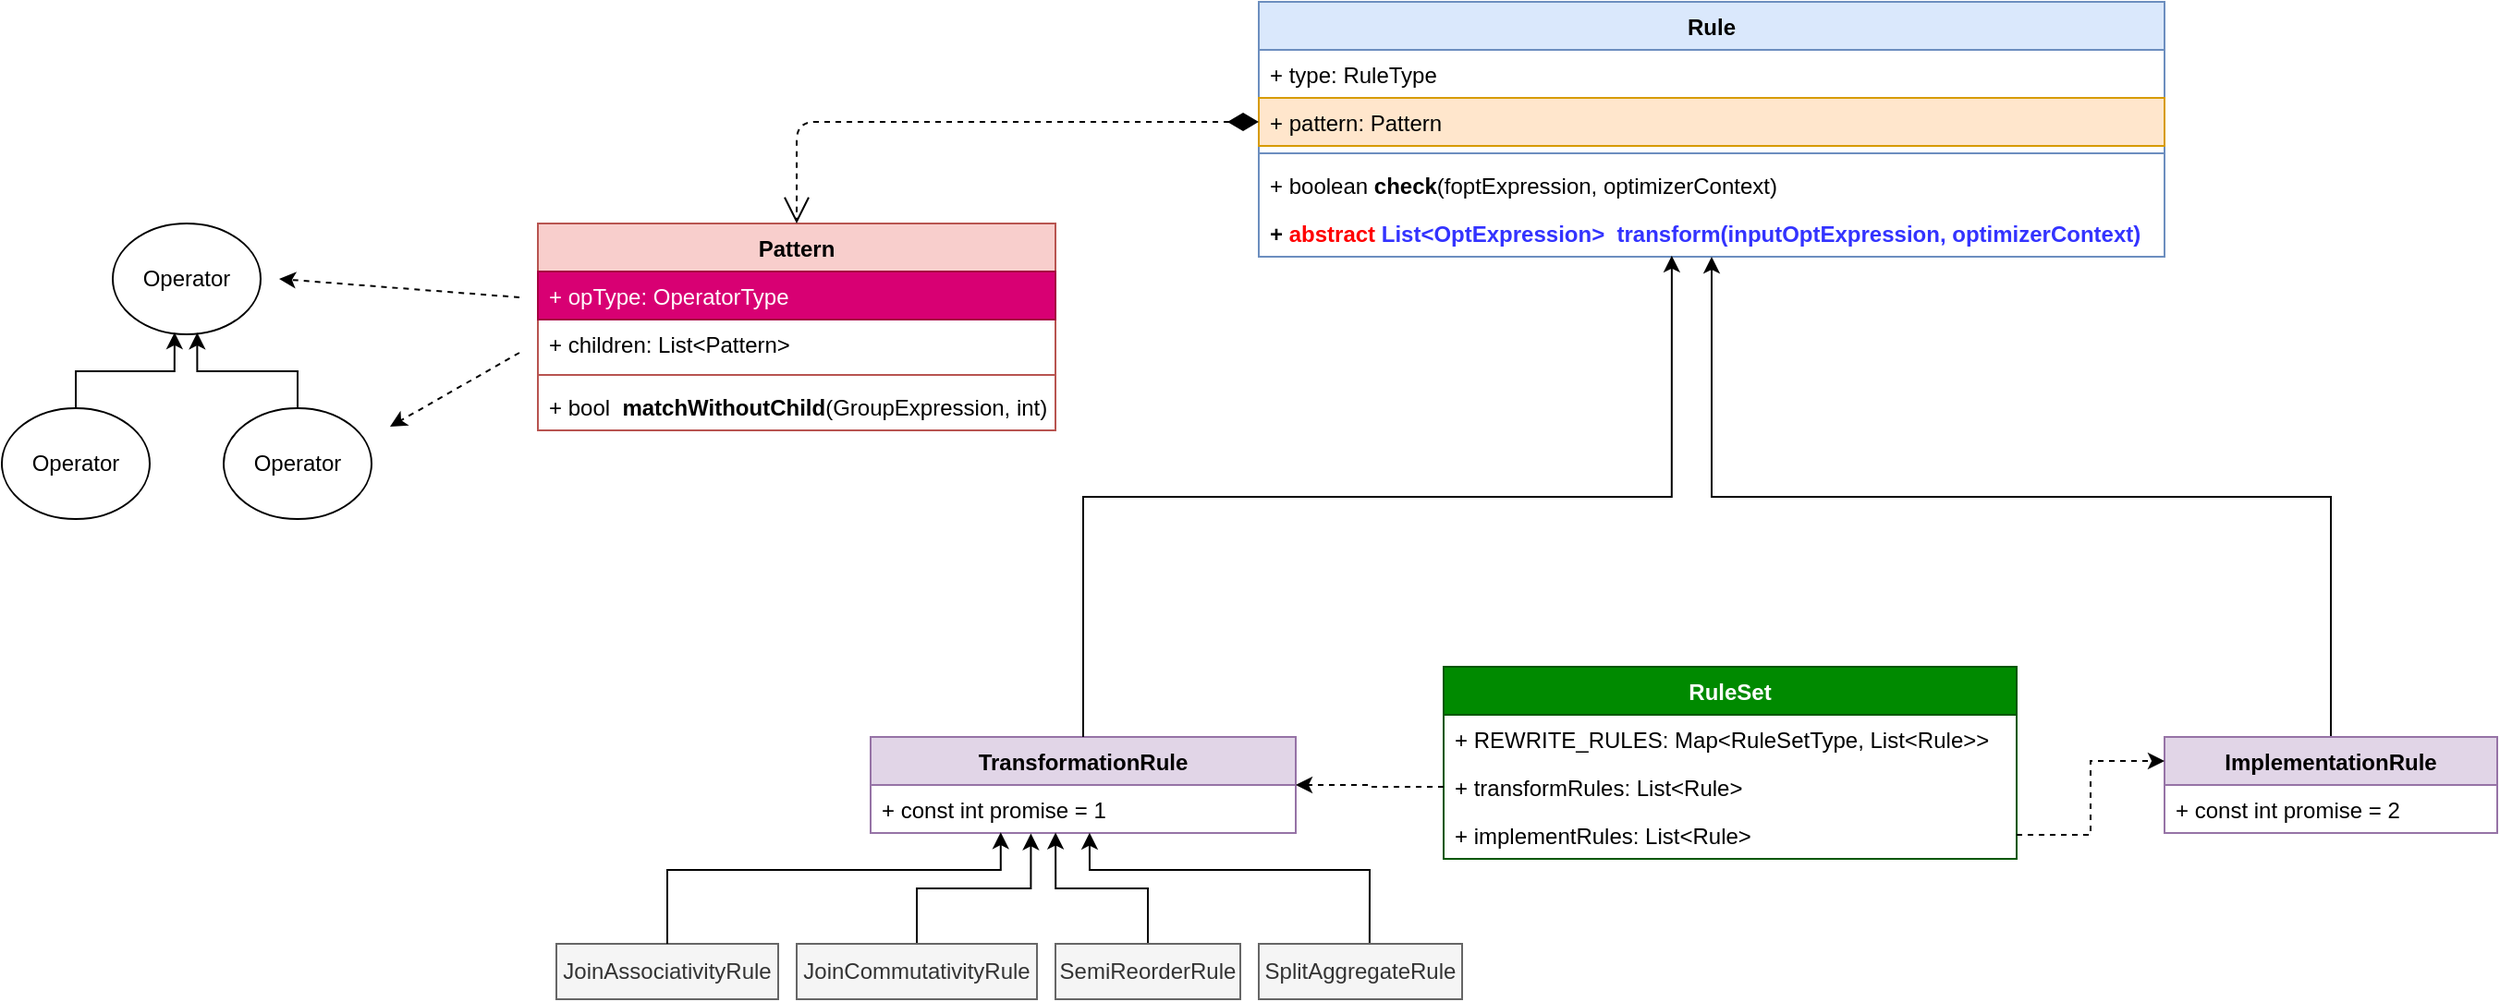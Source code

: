 <mxfile version="22.0.5" type="device">
  <diagram name="第 1 页" id="Gtit3rpH7SSGUtAuY61A">
    <mxGraphModel dx="2074" dy="1188" grid="1" gridSize="10" guides="1" tooltips="1" connect="1" arrows="1" fold="1" page="1" pageScale="1" pageWidth="827" pageHeight="1169" math="0" shadow="0">
      <root>
        <mxCell id="0" />
        <mxCell id="1" parent="0" />
        <mxCell id="MEuKXHh1rBBYqSsWhMJD-1" value="Rule" style="swimlane;fontStyle=1;align=center;verticalAlign=top;childLayout=stackLayout;horizontal=1;startSize=26;horizontalStack=0;resizeParent=1;resizeParentMax=0;resizeLast=0;collapsible=1;marginBottom=0;whiteSpace=wrap;html=1;fillColor=#dae8fc;strokeColor=#6c8ebf;" vertex="1" parent="1">
          <mxGeometry x="770" y="100" width="490" height="138" as="geometry" />
        </mxCell>
        <mxCell id="MEuKXHh1rBBYqSsWhMJD-2" value="+&amp;nbsp;type&lt;span style=&quot;background-color: initial;&quot;&gt;:&amp;nbsp;&lt;/span&gt;RuleType" style="text;strokeColor=none;fillColor=none;align=left;verticalAlign=top;spacingLeft=4;spacingRight=4;overflow=hidden;rotatable=0;points=[[0,0.5],[1,0.5]];portConstraint=eastwest;whiteSpace=wrap;html=1;" vertex="1" parent="MEuKXHh1rBBYqSsWhMJD-1">
          <mxGeometry y="26" width="490" height="26" as="geometry" />
        </mxCell>
        <mxCell id="MEuKXHh1rBBYqSsWhMJD-5" value="+&amp;nbsp;pattern&lt;span style=&quot;background-color: initial;&quot;&gt;:&amp;nbsp;Pattern&lt;/span&gt;" style="text;strokeColor=#d79b00;fillColor=#ffe6cc;align=left;verticalAlign=top;spacingLeft=4;spacingRight=4;overflow=hidden;rotatable=0;points=[[0,0.5],[1,0.5]];portConstraint=eastwest;whiteSpace=wrap;html=1;" vertex="1" parent="MEuKXHh1rBBYqSsWhMJD-1">
          <mxGeometry y="52" width="490" height="26" as="geometry" />
        </mxCell>
        <mxCell id="MEuKXHh1rBBYqSsWhMJD-3" value="" style="line;strokeWidth=1;fillColor=none;align=left;verticalAlign=middle;spacingTop=-1;spacingLeft=3;spacingRight=3;rotatable=0;labelPosition=right;points=[];portConstraint=eastwest;strokeColor=inherit;" vertex="1" parent="MEuKXHh1rBBYqSsWhMJD-1">
          <mxGeometry y="78" width="490" height="8" as="geometry" />
        </mxCell>
        <mxCell id="MEuKXHh1rBBYqSsWhMJD-4" value="+ boolean &lt;b&gt;check&lt;/b&gt;(foptExpression, optimizerContext)" style="text;strokeColor=none;fillColor=none;align=left;verticalAlign=top;spacingLeft=4;spacingRight=4;overflow=hidden;rotatable=0;points=[[0,0.5],[1,0.5]];portConstraint=eastwest;whiteSpace=wrap;html=1;" vertex="1" parent="MEuKXHh1rBBYqSsWhMJD-1">
          <mxGeometry y="86" width="490" height="26" as="geometry" />
        </mxCell>
        <mxCell id="MEuKXHh1rBBYqSsWhMJD-12" value="&lt;b&gt;+ &lt;font color=&quot;#ff0000&quot;&gt;abstract&lt;/font&gt; &lt;font color=&quot;#3333ff&quot;&gt;List&amp;lt;OptExpression&amp;gt;&amp;nbsp;&lt;span style=&quot;background-color: initial;&quot;&gt;&amp;nbsp;&lt;/span&gt;transform&lt;span style=&quot;background-color: initial;&quot;&gt;(inputOptExpression, optimizerContext)&lt;/span&gt;&lt;/font&gt;&lt;/b&gt;" style="text;strokeColor=none;fillColor=none;align=left;verticalAlign=top;spacingLeft=4;spacingRight=4;overflow=hidden;rotatable=0;points=[[0,0.5],[1,0.5]];portConstraint=eastwest;whiteSpace=wrap;html=1;" vertex="1" parent="MEuKXHh1rBBYqSsWhMJD-1">
          <mxGeometry y="112" width="490" height="26" as="geometry" />
        </mxCell>
        <mxCell id="MEuKXHh1rBBYqSsWhMJD-6" value="Pattern" style="swimlane;fontStyle=1;align=center;verticalAlign=top;childLayout=stackLayout;horizontal=1;startSize=26;horizontalStack=0;resizeParent=1;resizeParentMax=0;resizeLast=0;collapsible=1;marginBottom=0;whiteSpace=wrap;html=1;fillColor=#f8cecc;strokeColor=#b85450;" vertex="1" parent="1">
          <mxGeometry x="380" y="220" width="280" height="112" as="geometry" />
        </mxCell>
        <mxCell id="MEuKXHh1rBBYqSsWhMJD-7" value="+&amp;nbsp;opType&lt;span style=&quot;background-color: initial;&quot;&gt;:&amp;nbsp;&lt;/span&gt;&lt;span style=&quot;background-color: initial;&quot;&gt;OperatorType&lt;/span&gt;" style="text;strokeColor=#A50040;fillColor=#d80073;align=left;verticalAlign=top;spacingLeft=4;spacingRight=4;overflow=hidden;rotatable=0;points=[[0,0.5],[1,0.5]];portConstraint=eastwest;whiteSpace=wrap;html=1;fontColor=#ffffff;" vertex="1" parent="MEuKXHh1rBBYqSsWhMJD-6">
          <mxGeometry y="26" width="280" height="26" as="geometry" />
        </mxCell>
        <mxCell id="MEuKXHh1rBBYqSsWhMJD-8" value="+&amp;nbsp;children&lt;span style=&quot;background-color: initial;&quot;&gt;: List&amp;lt;&lt;/span&gt;Pattern&amp;gt;" style="text;align=left;verticalAlign=top;spacingLeft=4;spacingRight=4;overflow=hidden;rotatable=0;points=[[0,0.5],[1,0.5]];portConstraint=eastwest;whiteSpace=wrap;html=1;" vertex="1" parent="MEuKXHh1rBBYqSsWhMJD-6">
          <mxGeometry y="52" width="280" height="26" as="geometry" />
        </mxCell>
        <mxCell id="MEuKXHh1rBBYqSsWhMJD-9" value="" style="line;strokeWidth=1;fillColor=none;align=left;verticalAlign=middle;spacingTop=-1;spacingLeft=3;spacingRight=3;rotatable=0;labelPosition=right;points=[];portConstraint=eastwest;strokeColor=inherit;" vertex="1" parent="MEuKXHh1rBBYqSsWhMJD-6">
          <mxGeometry y="78" width="280" height="8" as="geometry" />
        </mxCell>
        <mxCell id="MEuKXHh1rBBYqSsWhMJD-10" value="+ bool&amp;nbsp;&amp;nbsp;&lt;b&gt;matchWithoutChild&lt;/b&gt;&lt;span style=&quot;background-color: initial;&quot;&gt;(GroupExpression, int)&lt;/span&gt;" style="text;strokeColor=none;fillColor=none;align=left;verticalAlign=top;spacingLeft=4;spacingRight=4;overflow=hidden;rotatable=0;points=[[0,0.5],[1,0.5]];portConstraint=eastwest;whiteSpace=wrap;html=1;" vertex="1" parent="MEuKXHh1rBBYqSsWhMJD-6">
          <mxGeometry y="86" width="280" height="26" as="geometry" />
        </mxCell>
        <mxCell id="MEuKXHh1rBBYqSsWhMJD-14" value="TransformationRule" style="swimlane;fontStyle=1;align=center;verticalAlign=top;childLayout=stackLayout;horizontal=1;startSize=26;horizontalStack=0;resizeParent=1;resizeParentMax=0;resizeLast=0;collapsible=1;marginBottom=0;whiteSpace=wrap;html=1;fillColor=#e1d5e7;strokeColor=#9673a6;" vertex="1" parent="1">
          <mxGeometry x="560" y="498" width="230" height="52" as="geometry" />
        </mxCell>
        <mxCell id="MEuKXHh1rBBYqSsWhMJD-20" value="+ const int promise = 1" style="text;align=left;verticalAlign=top;spacingLeft=4;spacingRight=4;overflow=hidden;rotatable=0;points=[[0,0.5],[1,0.5]];portConstraint=eastwest;whiteSpace=wrap;html=1;" vertex="1" parent="MEuKXHh1rBBYqSsWhMJD-14">
          <mxGeometry y="26" width="230" height="26" as="geometry" />
        </mxCell>
        <mxCell id="MEuKXHh1rBBYqSsWhMJD-23" style="edgeStyle=orthogonalEdgeStyle;rounded=0;orthogonalLoop=1;jettySize=auto;html=1;exitX=0.5;exitY=0;exitDx=0;exitDy=0;entryX=0.5;entryY=1;entryDx=0;entryDy=0;" edge="1" parent="1" source="MEuKXHh1rBBYqSsWhMJD-19" target="MEuKXHh1rBBYqSsWhMJD-1">
          <mxGeometry relative="1" as="geometry" />
        </mxCell>
        <mxCell id="MEuKXHh1rBBYqSsWhMJD-19" value="ImplementationRule" style="swimlane;fontStyle=1;align=center;verticalAlign=top;childLayout=stackLayout;horizontal=1;startSize=26;horizontalStack=0;resizeParent=1;resizeParentMax=0;resizeLast=0;collapsible=1;marginBottom=0;whiteSpace=wrap;html=1;fillColor=#e1d5e7;strokeColor=#9673a6;" vertex="1" parent="1">
          <mxGeometry x="1260" y="498" width="180" height="52" as="geometry" />
        </mxCell>
        <mxCell id="MEuKXHh1rBBYqSsWhMJD-21" value="+ const int promise = 2" style="text;align=left;verticalAlign=top;spacingLeft=4;spacingRight=4;overflow=hidden;rotatable=0;points=[[0,0.5],[1,0.5]];portConstraint=eastwest;whiteSpace=wrap;html=1;" vertex="1" parent="MEuKXHh1rBBYqSsWhMJD-19">
          <mxGeometry y="26" width="180" height="26" as="geometry" />
        </mxCell>
        <mxCell id="MEuKXHh1rBBYqSsWhMJD-22" style="edgeStyle=orthogonalEdgeStyle;rounded=0;orthogonalLoop=1;jettySize=auto;html=1;exitX=0.5;exitY=0;exitDx=0;exitDy=0;entryX=0.456;entryY=0.978;entryDx=0;entryDy=0;entryPerimeter=0;" edge="1" parent="1" source="MEuKXHh1rBBYqSsWhMJD-14" target="MEuKXHh1rBBYqSsWhMJD-12">
          <mxGeometry relative="1" as="geometry" />
        </mxCell>
        <mxCell id="MEuKXHh1rBBYqSsWhMJD-28" value="RuleSet" style="swimlane;fontStyle=1;align=center;verticalAlign=top;childLayout=stackLayout;horizontal=1;startSize=26;horizontalStack=0;resizeParent=1;resizeParentMax=0;resizeLast=0;collapsible=1;marginBottom=0;whiteSpace=wrap;html=1;fillColor=#008a00;fontColor=#ffffff;strokeColor=#005700;" vertex="1" parent="1">
          <mxGeometry x="870" y="460" width="310" height="104" as="geometry" />
        </mxCell>
        <mxCell id="MEuKXHh1rBBYqSsWhMJD-29" value="+&amp;nbsp;REWRITE_RULES&lt;span style=&quot;background-color: initial;&quot;&gt;: Map&amp;lt;RuleSetType, List&amp;lt;Rule&amp;gt;&amp;gt;&lt;/span&gt;" style="text;strokeColor=none;fillColor=none;align=left;verticalAlign=top;spacingLeft=4;spacingRight=4;overflow=hidden;rotatable=0;points=[[0,0.5],[1,0.5]];portConstraint=eastwest;whiteSpace=wrap;html=1;" vertex="1" parent="MEuKXHh1rBBYqSsWhMJD-28">
          <mxGeometry y="26" width="310" height="26" as="geometry" />
        </mxCell>
        <mxCell id="MEuKXHh1rBBYqSsWhMJD-33" value="+&amp;nbsp;transformRules&lt;span style=&quot;background-color: initial;&quot;&gt;: List&amp;lt;Rule&amp;gt;&lt;/span&gt;" style="text;strokeColor=none;fillColor=none;align=left;verticalAlign=top;spacingLeft=4;spacingRight=4;overflow=hidden;rotatable=0;points=[[0,0.5],[1,0.5]];portConstraint=eastwest;whiteSpace=wrap;html=1;" vertex="1" parent="MEuKXHh1rBBYqSsWhMJD-28">
          <mxGeometry y="52" width="310" height="26" as="geometry" />
        </mxCell>
        <mxCell id="MEuKXHh1rBBYqSsWhMJD-32" value="+&amp;nbsp;implementRules&lt;span style=&quot;background-color: initial;&quot;&gt;: List&amp;lt;Rule&amp;gt;&lt;/span&gt;" style="text;strokeColor=none;fillColor=none;align=left;verticalAlign=top;spacingLeft=4;spacingRight=4;overflow=hidden;rotatable=0;points=[[0,0.5],[1,0.5]];portConstraint=eastwest;whiteSpace=wrap;html=1;" vertex="1" parent="MEuKXHh1rBBYqSsWhMJD-28">
          <mxGeometry y="78" width="310" height="26" as="geometry" />
        </mxCell>
        <mxCell id="MEuKXHh1rBBYqSsWhMJD-34" style="edgeStyle=orthogonalEdgeStyle;rounded=0;orthogonalLoop=1;jettySize=auto;html=1;exitX=1;exitY=0.5;exitDx=0;exitDy=0;entryX=0;entryY=0.25;entryDx=0;entryDy=0;dashed=1;" edge="1" parent="1" source="MEuKXHh1rBBYqSsWhMJD-32" target="MEuKXHh1rBBYqSsWhMJD-19">
          <mxGeometry relative="1" as="geometry" />
        </mxCell>
        <mxCell id="MEuKXHh1rBBYqSsWhMJD-36" style="edgeStyle=orthogonalEdgeStyle;rounded=0;orthogonalLoop=1;jettySize=auto;html=1;exitX=0;exitY=0.5;exitDx=0;exitDy=0;entryX=1;entryY=0.5;entryDx=0;entryDy=0;dashed=1;" edge="1" parent="1" source="MEuKXHh1rBBYqSsWhMJD-33" target="MEuKXHh1rBBYqSsWhMJD-14">
          <mxGeometry relative="1" as="geometry" />
        </mxCell>
        <mxCell id="MEuKXHh1rBBYqSsWhMJD-37" value="" style="endArrow=open;html=1;endSize=12;startArrow=diamondThin;startSize=14;startFill=1;edgeStyle=orthogonalEdgeStyle;align=left;verticalAlign=bottom;rounded=1;entryX=0.5;entryY=0;entryDx=0;entryDy=0;exitX=0;exitY=0.5;exitDx=0;exitDy=0;dashed=1;" edge="1" parent="1" source="MEuKXHh1rBBYqSsWhMJD-5" target="MEuKXHh1rBBYqSsWhMJD-6">
          <mxGeometry x="-1" y="3" relative="1" as="geometry">
            <mxPoint x="714" y="168" as="sourcePoint" />
            <mxPoint x="680" y="238" as="targetPoint" />
            <mxPoint as="offset" />
          </mxGeometry>
        </mxCell>
        <mxCell id="MEuKXHh1rBBYqSsWhMJD-38" value="Operator" style="ellipse;whiteSpace=wrap;html=1;" vertex="1" parent="1">
          <mxGeometry x="150" y="220" width="80" height="60" as="geometry" />
        </mxCell>
        <mxCell id="MEuKXHh1rBBYqSsWhMJD-47" value="Operator" style="ellipse;whiteSpace=wrap;html=1;" vertex="1" parent="1">
          <mxGeometry x="90" y="320" width="80" height="60" as="geometry" />
        </mxCell>
        <mxCell id="MEuKXHh1rBBYqSsWhMJD-48" value="Operator" style="ellipse;whiteSpace=wrap;html=1;" vertex="1" parent="1">
          <mxGeometry x="210" y="320" width="80" height="60" as="geometry" />
        </mxCell>
        <mxCell id="MEuKXHh1rBBYqSsWhMJD-51" style="edgeStyle=orthogonalEdgeStyle;rounded=0;orthogonalLoop=1;jettySize=auto;html=1;exitX=0.5;exitY=0;exitDx=0;exitDy=0;entryX=0.418;entryY=0.983;entryDx=0;entryDy=0;entryPerimeter=0;" edge="1" parent="1" source="MEuKXHh1rBBYqSsWhMJD-47" target="MEuKXHh1rBBYqSsWhMJD-38">
          <mxGeometry relative="1" as="geometry" />
        </mxCell>
        <mxCell id="MEuKXHh1rBBYqSsWhMJD-53" style="edgeStyle=orthogonalEdgeStyle;rounded=0;orthogonalLoop=1;jettySize=auto;html=1;exitX=0.5;exitY=0;exitDx=0;exitDy=0;entryX=0.571;entryY=0.985;entryDx=0;entryDy=0;entryPerimeter=0;" edge="1" parent="1" source="MEuKXHh1rBBYqSsWhMJD-48" target="MEuKXHh1rBBYqSsWhMJD-38">
          <mxGeometry relative="1" as="geometry" />
        </mxCell>
        <mxCell id="MEuKXHh1rBBYqSsWhMJD-55" value="" style="endArrow=classic;html=1;rounded=0;dashed=1;" edge="1" parent="1">
          <mxGeometry width="50" height="50" relative="1" as="geometry">
            <mxPoint x="370" y="260" as="sourcePoint" />
            <mxPoint x="240" y="250" as="targetPoint" />
          </mxGeometry>
        </mxCell>
        <mxCell id="MEuKXHh1rBBYqSsWhMJD-57" value="" style="endArrow=classic;html=1;rounded=0;dashed=1;" edge="1" parent="1">
          <mxGeometry width="50" height="50" relative="1" as="geometry">
            <mxPoint x="370" y="290" as="sourcePoint" />
            <mxPoint x="300" y="330" as="targetPoint" />
          </mxGeometry>
        </mxCell>
        <mxCell id="MEuKXHh1rBBYqSsWhMJD-96" value="&lt;span style=&quot;background-color: initial;&quot;&gt;JoinAssociativityRule&lt;/span&gt;" style="html=1;whiteSpace=wrap;align=center;fillColor=#f5f5f5;fontColor=#333333;strokeColor=#666666;" vertex="1" parent="1">
          <mxGeometry x="390" y="610" width="120" height="30" as="geometry" />
        </mxCell>
        <mxCell id="MEuKXHh1rBBYqSsWhMJD-98" style="edgeStyle=orthogonalEdgeStyle;rounded=0;orthogonalLoop=1;jettySize=auto;html=1;exitX=0.5;exitY=0;exitDx=0;exitDy=0;entryX=0.306;entryY=0.985;entryDx=0;entryDy=0;entryPerimeter=0;" edge="1" parent="1" source="MEuKXHh1rBBYqSsWhMJD-96" target="MEuKXHh1rBBYqSsWhMJD-20">
          <mxGeometry relative="1" as="geometry">
            <Array as="points">
              <mxPoint x="450" y="570" />
              <mxPoint x="630" y="570" />
            </Array>
          </mxGeometry>
        </mxCell>
        <mxCell id="MEuKXHh1rBBYqSsWhMJD-102" style="edgeStyle=orthogonalEdgeStyle;rounded=0;orthogonalLoop=1;jettySize=auto;html=1;entryX=0.377;entryY=1.009;entryDx=0;entryDy=0;entryPerimeter=0;" edge="1" parent="1" source="MEuKXHh1rBBYqSsWhMJD-105" target="MEuKXHh1rBBYqSsWhMJD-20">
          <mxGeometry relative="1" as="geometry">
            <mxPoint x="505.0" y="610" as="sourcePoint" />
          </mxGeometry>
        </mxCell>
        <mxCell id="MEuKXHh1rBBYqSsWhMJD-103" style="edgeStyle=orthogonalEdgeStyle;rounded=0;orthogonalLoop=1;jettySize=auto;html=1;exitX=0.5;exitY=0;exitDx=0;exitDy=0;entryX=0.435;entryY=0.991;entryDx=0;entryDy=0;entryPerimeter=0;" edge="1" parent="1" source="MEuKXHh1rBBYqSsWhMJD-106" target="MEuKXHh1rBBYqSsWhMJD-20">
          <mxGeometry relative="1" as="geometry">
            <mxPoint x="715" y="610" as="sourcePoint" />
          </mxGeometry>
        </mxCell>
        <mxCell id="MEuKXHh1rBBYqSsWhMJD-104" style="edgeStyle=orthogonalEdgeStyle;rounded=0;orthogonalLoop=1;jettySize=auto;html=1;exitX=0.545;exitY=0;exitDx=0;exitDy=0;entryX=0.515;entryY=0.995;entryDx=0;entryDy=0;entryPerimeter=0;exitPerimeter=0;" edge="1" parent="1" source="MEuKXHh1rBBYqSsWhMJD-107" target="MEuKXHh1rBBYqSsWhMJD-20">
          <mxGeometry relative="1" as="geometry">
            <mxPoint x="905" y="610" as="sourcePoint" />
            <Array as="points">
              <mxPoint x="830" y="570" />
              <mxPoint x="679" y="570" />
            </Array>
          </mxGeometry>
        </mxCell>
        <mxCell id="MEuKXHh1rBBYqSsWhMJD-105" value="JoinCommutativity&lt;span style=&quot;background-color: initial;&quot;&gt;Rule&lt;/span&gt;" style="html=1;whiteSpace=wrap;align=center;fillColor=#f5f5f5;fontColor=#333333;strokeColor=#666666;" vertex="1" parent="1">
          <mxGeometry x="520" y="610" width="130" height="30" as="geometry" />
        </mxCell>
        <mxCell id="MEuKXHh1rBBYqSsWhMJD-106" value="SemiReorder&lt;span style=&quot;background-color: initial;&quot;&gt;Rule&lt;/span&gt;" style="html=1;whiteSpace=wrap;align=center;fillColor=#f5f5f5;fontColor=#333333;strokeColor=#666666;" vertex="1" parent="1">
          <mxGeometry x="660" y="610" width="100" height="30" as="geometry" />
        </mxCell>
        <mxCell id="MEuKXHh1rBBYqSsWhMJD-107" value="SplitAggregate&lt;span style=&quot;background-color: initial;&quot;&gt;Rule&lt;/span&gt;" style="html=1;whiteSpace=wrap;align=center;fillColor=#f5f5f5;fontColor=#333333;strokeColor=#666666;" vertex="1" parent="1">
          <mxGeometry x="770" y="610" width="110" height="30" as="geometry" />
        </mxCell>
      </root>
    </mxGraphModel>
  </diagram>
</mxfile>

